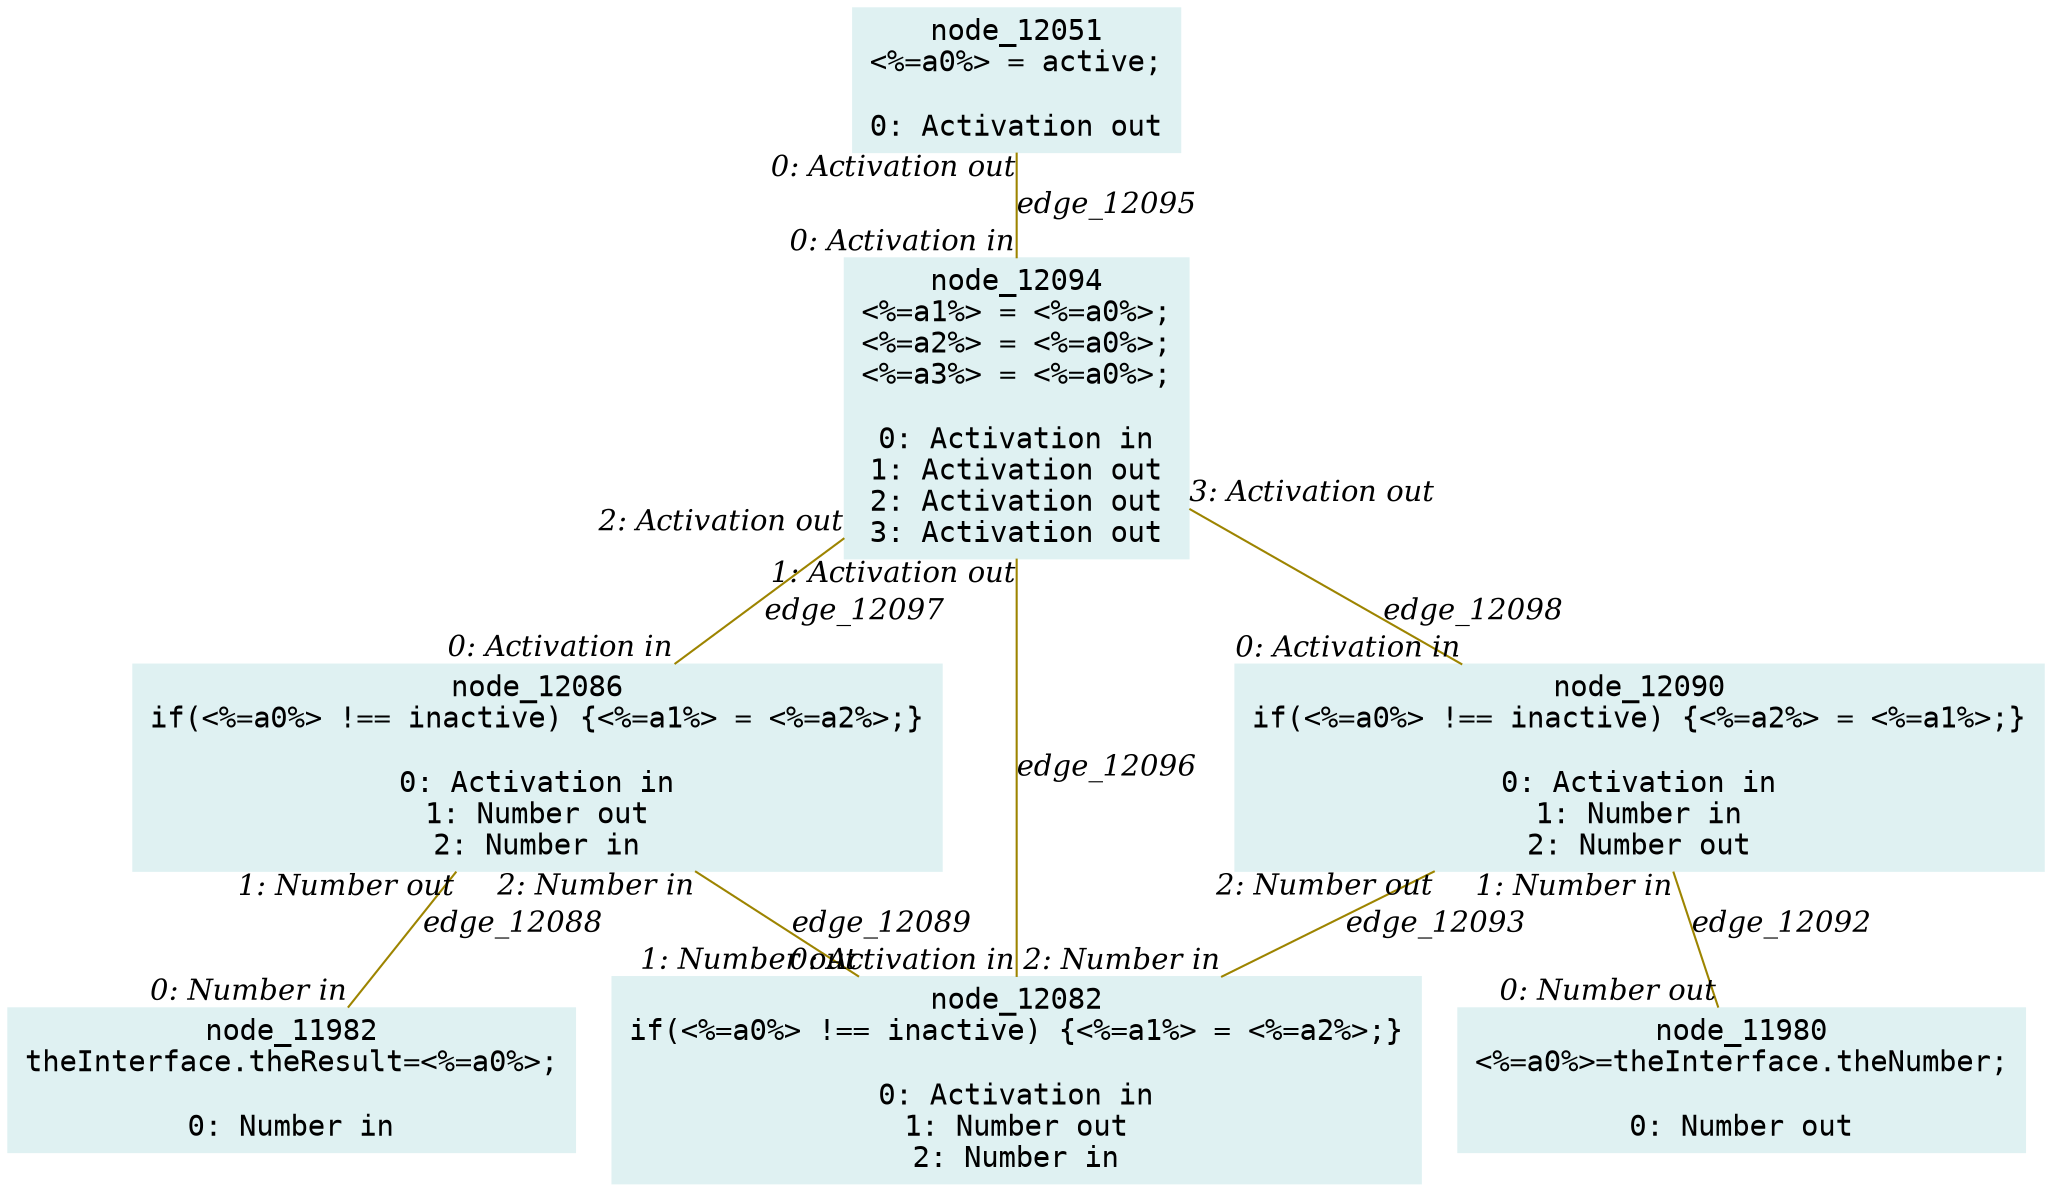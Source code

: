 digraph g{node_11980 [shape="box", style="filled", color="#dff1f2", fontname="Courier", label="node_11980
<%=a0%>=theInterface.theNumber;

0: Number out" ]
node_11982 [shape="box", style="filled", color="#dff1f2", fontname="Courier", label="node_11982
theInterface.theResult=<%=a0%>;

0: Number in" ]
node_12051 [shape="box", style="filled", color="#dff1f2", fontname="Courier", label="node_12051
<%=a0%> = active;

0: Activation out" ]
node_12082 [shape="box", style="filled", color="#dff1f2", fontname="Courier", label="node_12082
if(<%=a0%> !== inactive) {<%=a1%> = <%=a2%>;}

0: Activation in
1: Number out
2: Number in" ]
node_12086 [shape="box", style="filled", color="#dff1f2", fontname="Courier", label="node_12086
if(<%=a0%> !== inactive) {<%=a1%> = <%=a2%>;}

0: Activation in
1: Number out
2: Number in" ]
node_12090 [shape="box", style="filled", color="#dff1f2", fontname="Courier", label="node_12090
if(<%=a0%> !== inactive) {<%=a2%> = <%=a1%>;}

0: Activation in
1: Number in
2: Number out" ]
node_12094 [shape="box", style="filled", color="#dff1f2", fontname="Courier", label="node_12094
<%=a1%> = <%=a0%>;
<%=a2%> = <%=a0%>;
<%=a3%> = <%=a0%>;

0: Activation in
1: Activation out
2: Activation out
3: Activation out" ]
node_12086 -> node_11982 [dir=none, arrowHead=none, fontname="Times-Italic", arrowsize=1, color="#9d8400", label="edge_12088",  headlabel="0: Number in", taillabel="1: Number out" ]
node_12086 -> node_12082 [dir=none, arrowHead=none, fontname="Times-Italic", arrowsize=1, color="#9d8400", label="edge_12089",  headlabel="1: Number out", taillabel="2: Number in" ]
node_12090 -> node_11980 [dir=none, arrowHead=none, fontname="Times-Italic", arrowsize=1, color="#9d8400", label="edge_12092",  headlabel="0: Number out", taillabel="1: Number in" ]
node_12090 -> node_12082 [dir=none, arrowHead=none, fontname="Times-Italic", arrowsize=1, color="#9d8400", label="edge_12093",  headlabel="2: Number in", taillabel="2: Number out" ]
node_12051 -> node_12094 [dir=none, arrowHead=none, fontname="Times-Italic", arrowsize=1, color="#9d8400", label="edge_12095",  headlabel="0: Activation in", taillabel="0: Activation out" ]
node_12094 -> node_12082 [dir=none, arrowHead=none, fontname="Times-Italic", arrowsize=1, color="#9d8400", label="edge_12096",  headlabel="0: Activation in", taillabel="1: Activation out" ]
node_12094 -> node_12086 [dir=none, arrowHead=none, fontname="Times-Italic", arrowsize=1, color="#9d8400", label="edge_12097",  headlabel="0: Activation in", taillabel="2: Activation out" ]
node_12094 -> node_12090 [dir=none, arrowHead=none, fontname="Times-Italic", arrowsize=1, color="#9d8400", label="edge_12098",  headlabel="0: Activation in", taillabel="3: Activation out" ]
}